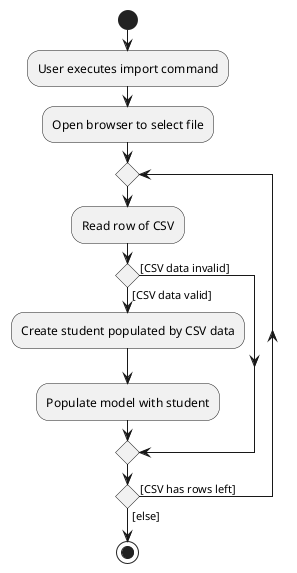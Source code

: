 @startuml
start
:User executes import command;
:Open browser to select file;

repeat
    :Read row of CSV;
    if () then ([CSV data valid])
    :Create student populated by CSV data;
    :Populate model with student;
    else ([CSV data invalid])
    endif
repeat while () is ([CSV has rows left]) not ([else]);
stop
@enduml
